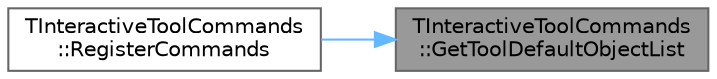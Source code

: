 digraph "TInteractiveToolCommands::GetToolDefaultObjectList"
{
 // INTERACTIVE_SVG=YES
 // LATEX_PDF_SIZE
  bgcolor="transparent";
  edge [fontname=Helvetica,fontsize=10,labelfontname=Helvetica,labelfontsize=10];
  node [fontname=Helvetica,fontsize=10,shape=box,height=0.2,width=0.4];
  rankdir="RL";
  Node1 [id="Node000001",label="TInteractiveToolCommands\l::GetToolDefaultObjectList",height=0.2,width=0.4,color="gray40", fillcolor="grey60", style="filled", fontcolor="black",tooltip="RegisterCommands() needs actual UInteractiveTool instances for all the Tools that want to provide Act..."];
  Node1 -> Node2 [id="edge1_Node000001_Node000002",dir="back",color="steelblue1",style="solid",tooltip=" "];
  Node2 [id="Node000002",label="TInteractiveToolCommands\l::RegisterCommands",height=0.2,width=0.4,color="grey40", fillcolor="white", style="filled",URL="$df/db3/classTInteractiveToolCommands.html#a5c4b9084ff88357556de57dec117e0ce",tooltip="Initialize commands."];
}
